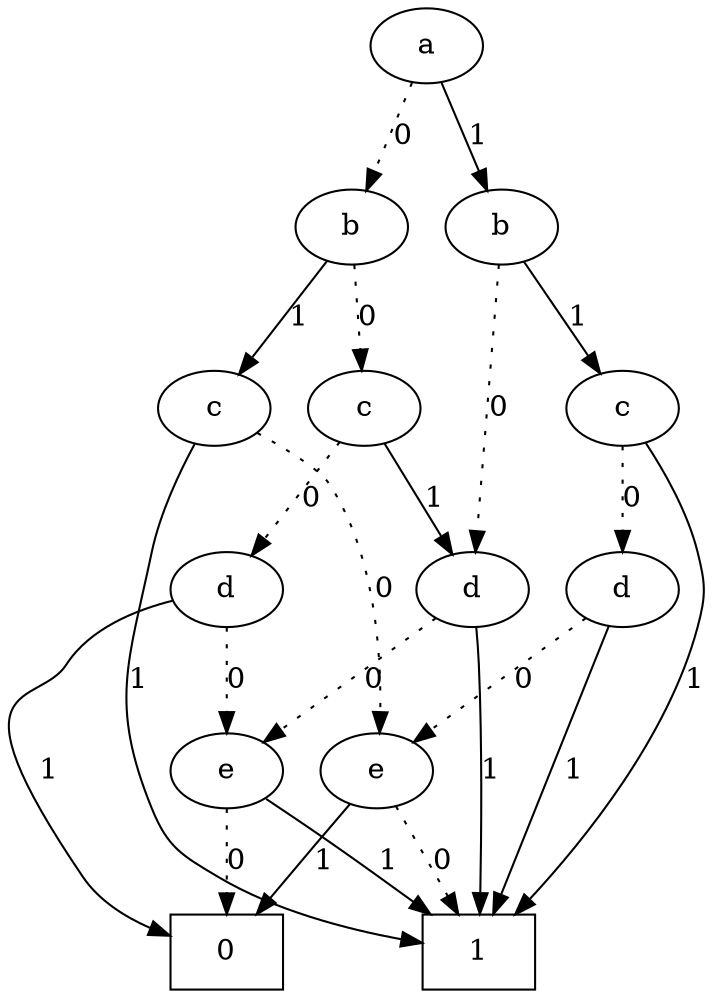 digraph ROBDD{
	{rank=same 1}
	{rank=same 2 3}
	{rank=same 4 5 7}
	{rank=same 8 9 14}
	{rank=same 16 20}
	0 [label=0, shape=box]
	1 [label="a"]
	2 [label="b"]
	3 [label="b"]
	4 [label="c"]
	5 [label="c"]
	7 [label="c"]
	8 [label="d"]
	9 [label="d"]
	14 [label="d"]
	16 [label="e"]
	20 [label="e"]
	32 [label=1, shape=box]
	1->2 [label="0", style=dotted]
	1->3 [label="1", style=solid]
	2->4 [label="0", style=dotted]
	2->5 [label="1", style=solid]
	3->9 [label="0", style=dotted]
	3->7 [label="1", style=solid]
	4->8 [label="0", style=dotted]
	4->9 [label="1", style=solid]
	5->20 [label="0", style=dotted]
	5->32 [label="1", style=solid]
	7->14 [label="0", style=dotted]
	7->32 [label="1", style=solid]
	8->16 [label="0", style=dotted]
	8->0 [label="1", style=solid]
	9->16 [label="0", style=dotted]
	9->32 [label="1", style=solid]
	14->20 [label="0", style=dotted]
	14->32 [label="1", style=solid]
	16->0 [label="0", style=dotted]
	16->32 [label="1", style=solid]
	20->32 [label="0", style=dotted]
	20->0 [label="1", style=solid]
}

